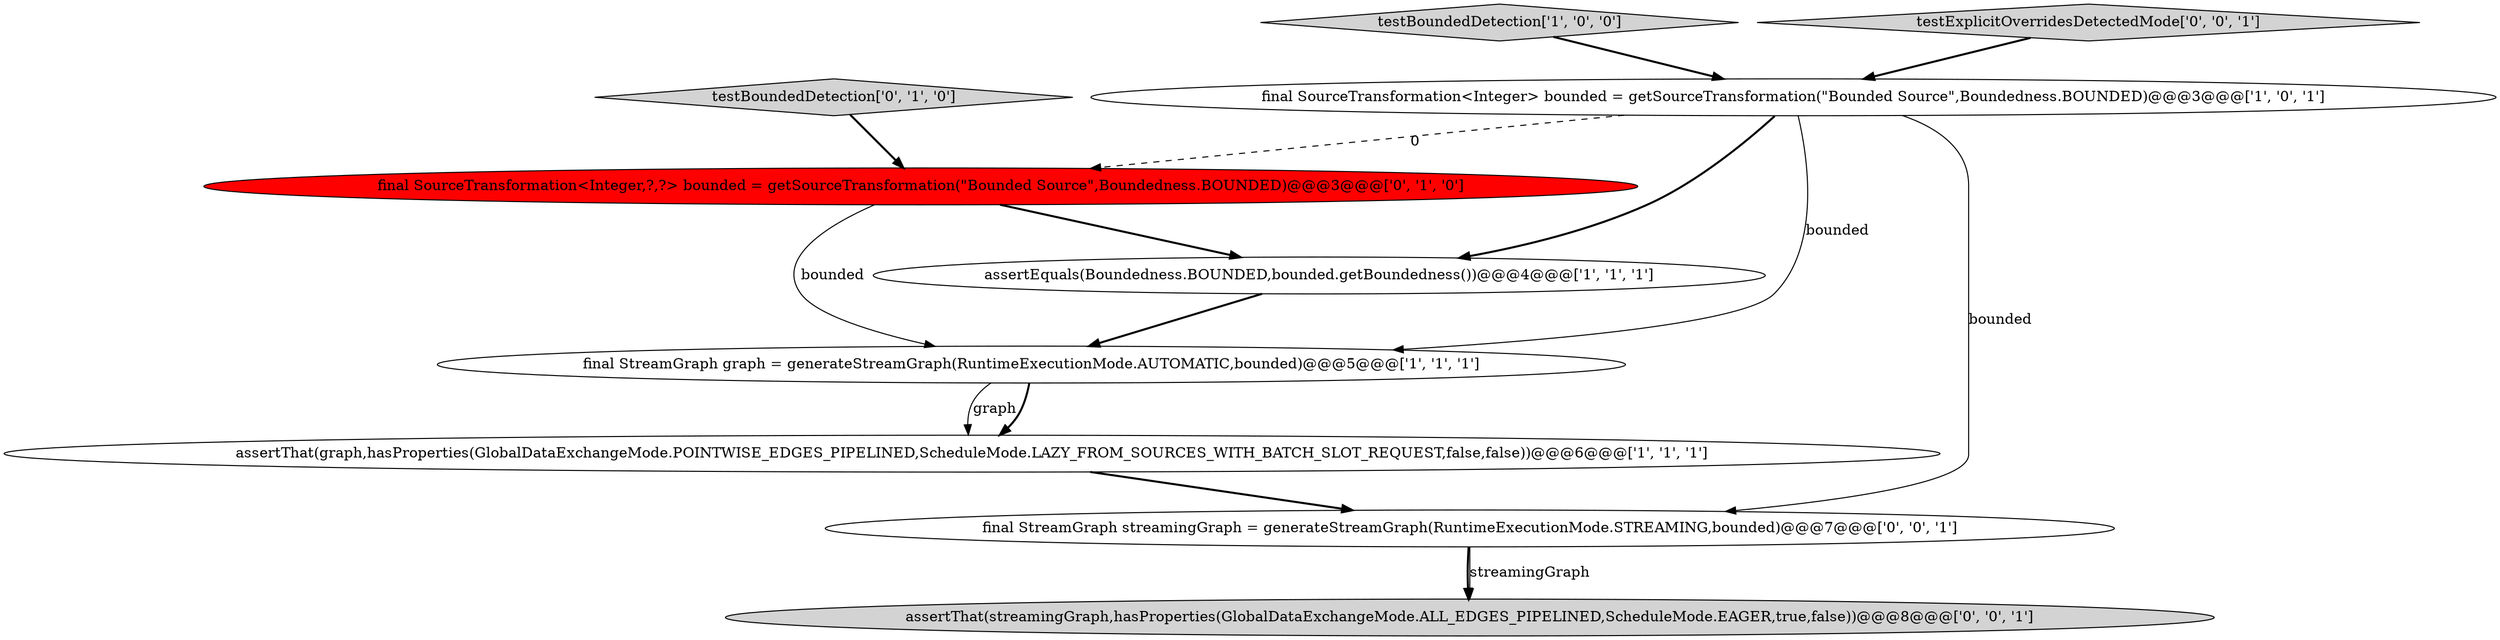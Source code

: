 digraph {
7 [style = filled, label = "final StreamGraph streamingGraph = generateStreamGraph(RuntimeExecutionMode.STREAMING,bounded)@@@7@@@['0', '0', '1']", fillcolor = white, shape = ellipse image = "AAA0AAABBB3BBB"];
3 [style = filled, label = "final StreamGraph graph = generateStreamGraph(RuntimeExecutionMode.AUTOMATIC,bounded)@@@5@@@['1', '1', '1']", fillcolor = white, shape = ellipse image = "AAA0AAABBB1BBB"];
4 [style = filled, label = "testBoundedDetection['1', '0', '0']", fillcolor = lightgray, shape = diamond image = "AAA0AAABBB1BBB"];
6 [style = filled, label = "final SourceTransformation<Integer,?,?> bounded = getSourceTransformation(\"Bounded Source\",Boundedness.BOUNDED)@@@3@@@['0', '1', '0']", fillcolor = red, shape = ellipse image = "AAA1AAABBB2BBB"];
1 [style = filled, label = "assertThat(graph,hasProperties(GlobalDataExchangeMode.POINTWISE_EDGES_PIPELINED,ScheduleMode.LAZY_FROM_SOURCES_WITH_BATCH_SLOT_REQUEST,false,false))@@@6@@@['1', '1', '1']", fillcolor = white, shape = ellipse image = "AAA0AAABBB1BBB"];
5 [style = filled, label = "testBoundedDetection['0', '1', '0']", fillcolor = lightgray, shape = diamond image = "AAA0AAABBB2BBB"];
9 [style = filled, label = "assertThat(streamingGraph,hasProperties(GlobalDataExchangeMode.ALL_EDGES_PIPELINED,ScheduleMode.EAGER,true,false))@@@8@@@['0', '0', '1']", fillcolor = lightgray, shape = ellipse image = "AAA0AAABBB3BBB"];
0 [style = filled, label = "assertEquals(Boundedness.BOUNDED,bounded.getBoundedness())@@@4@@@['1', '1', '1']", fillcolor = white, shape = ellipse image = "AAA0AAABBB1BBB"];
8 [style = filled, label = "testExplicitOverridesDetectedMode['0', '0', '1']", fillcolor = lightgray, shape = diamond image = "AAA0AAABBB3BBB"];
2 [style = filled, label = "final SourceTransformation<Integer> bounded = getSourceTransformation(\"Bounded Source\",Boundedness.BOUNDED)@@@3@@@['1', '0', '1']", fillcolor = white, shape = ellipse image = "AAA0AAABBB1BBB"];
0->3 [style = bold, label=""];
7->9 [style = bold, label=""];
3->1 [style = solid, label="graph"];
2->3 [style = solid, label="bounded"];
2->0 [style = bold, label=""];
6->0 [style = bold, label=""];
4->2 [style = bold, label=""];
5->6 [style = bold, label=""];
3->1 [style = bold, label=""];
8->2 [style = bold, label=""];
7->9 [style = solid, label="streamingGraph"];
1->7 [style = bold, label=""];
2->7 [style = solid, label="bounded"];
6->3 [style = solid, label="bounded"];
2->6 [style = dashed, label="0"];
}
